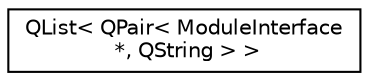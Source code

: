 digraph "类继承关系图"
{
  edge [fontname="Helvetica",fontsize="10",labelfontname="Helvetica",labelfontsize="10"];
  node [fontname="Helvetica",fontsize="10",shape=record];
  rankdir="LR";
  Node0 [label="QList\< QPair\< ModuleInterface\l *, QString \> \>",height=0.2,width=0.4,color="black", fillcolor="white", style="filled",URL="$class_q_list.html"];
}
